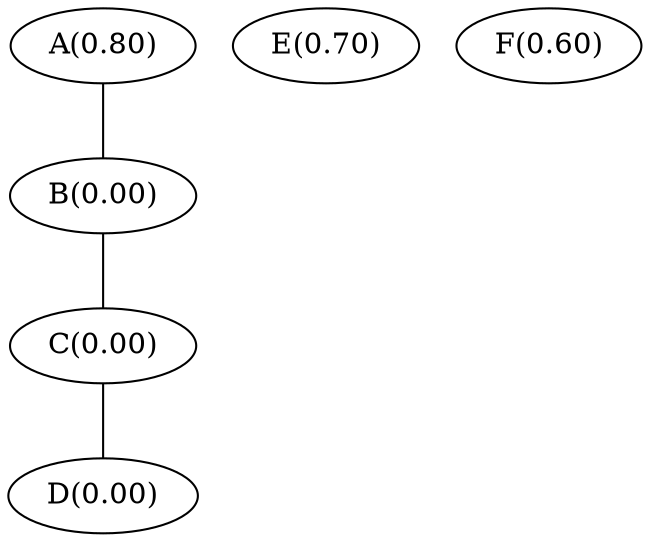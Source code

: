 
strict graph few_edges_and_progress {

	// Node definitions.

	"A(0.80)";

	"B(0.00)";

	"C(0.00)";

	"D(0.00)";

	"E(0.70)";

	"F(0.60)";


	// Edge definitions.

	"A(0.80)" -- "B(0.00)";

	"B(0.00)" -- "C(0.00)";

	"C(0.00)" -- "D(0.00)";

}
